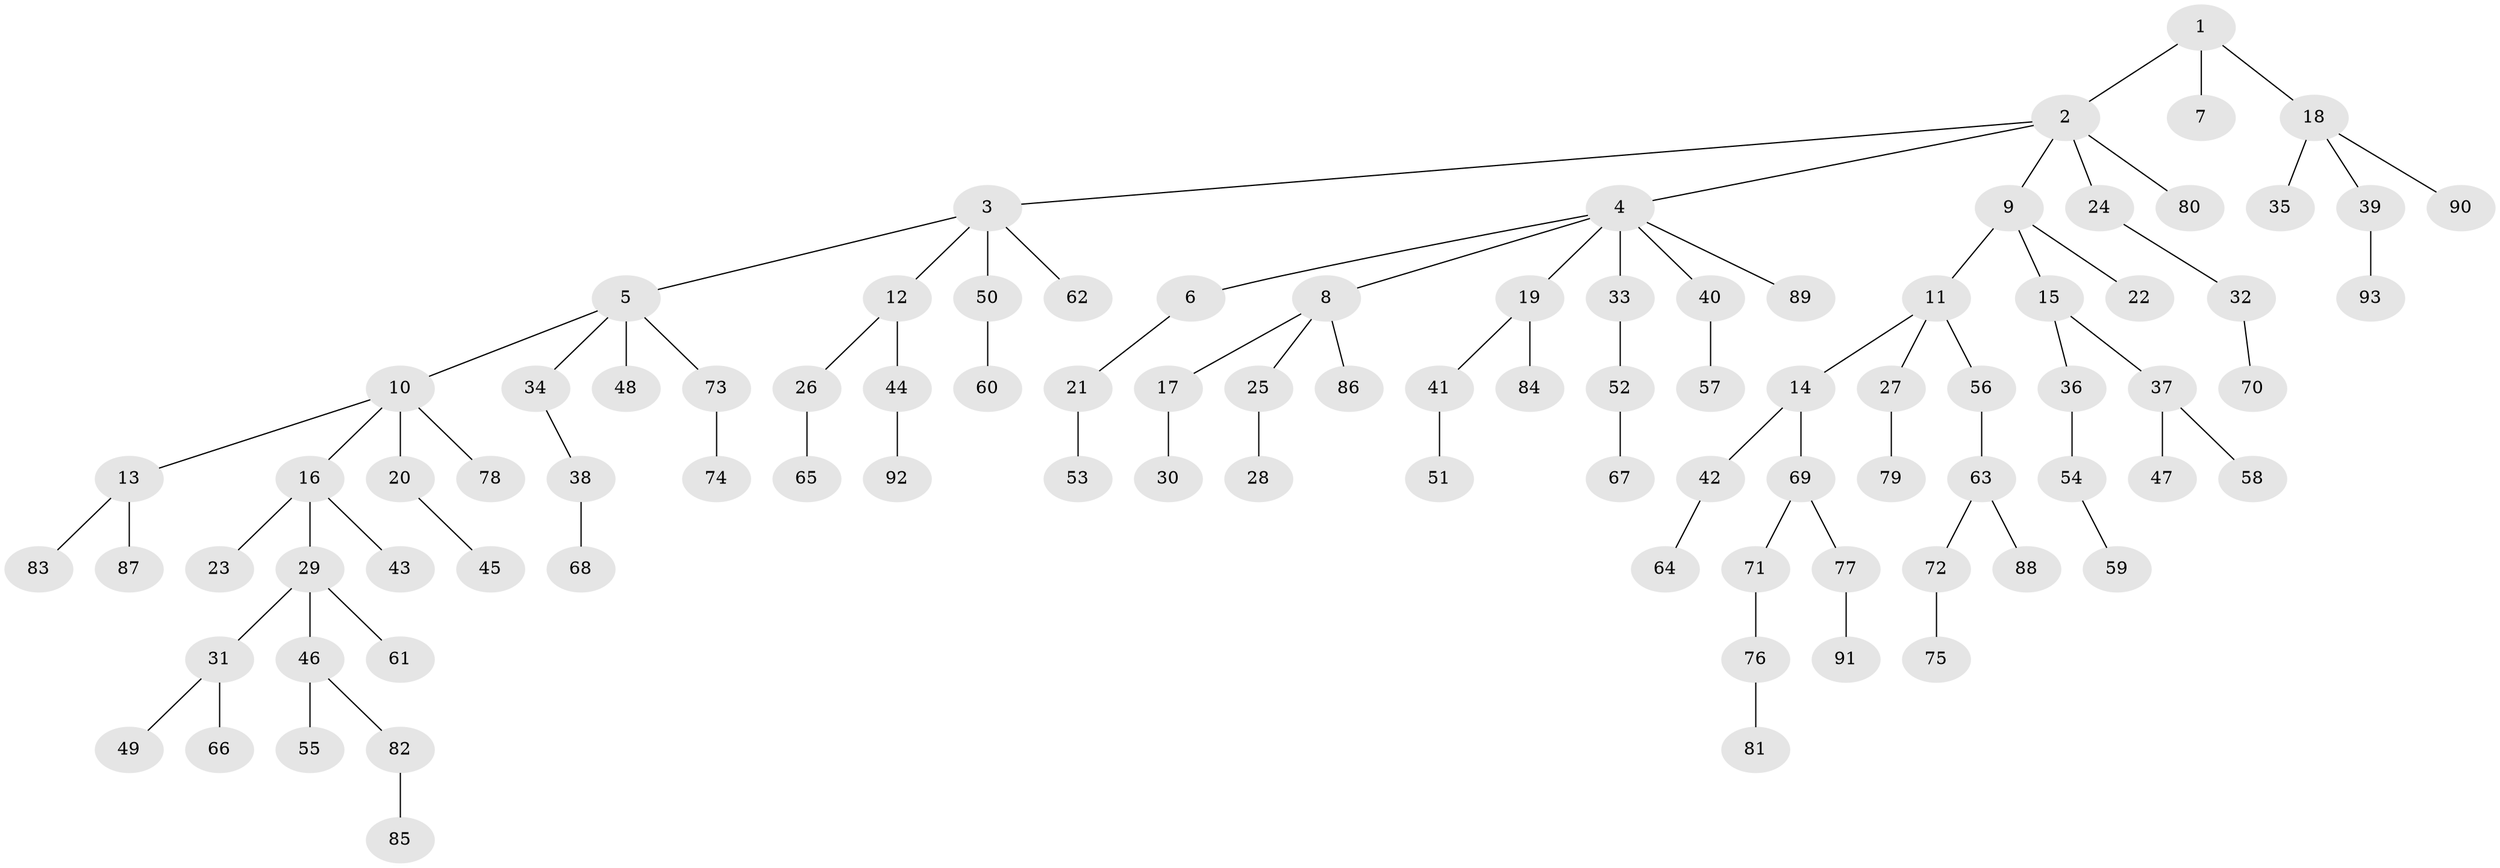 // coarse degree distribution, {2: 0.29850746268656714, 5: 0.014925373134328358, 4: 0.08955223880597014, 6: 0.014925373134328358, 3: 0.13432835820895522, 1: 0.44776119402985076}
// Generated by graph-tools (version 1.1) at 2025/51/03/04/25 22:51:37]
// undirected, 93 vertices, 92 edges
graph export_dot {
  node [color=gray90,style=filled];
  1;
  2;
  3;
  4;
  5;
  6;
  7;
  8;
  9;
  10;
  11;
  12;
  13;
  14;
  15;
  16;
  17;
  18;
  19;
  20;
  21;
  22;
  23;
  24;
  25;
  26;
  27;
  28;
  29;
  30;
  31;
  32;
  33;
  34;
  35;
  36;
  37;
  38;
  39;
  40;
  41;
  42;
  43;
  44;
  45;
  46;
  47;
  48;
  49;
  50;
  51;
  52;
  53;
  54;
  55;
  56;
  57;
  58;
  59;
  60;
  61;
  62;
  63;
  64;
  65;
  66;
  67;
  68;
  69;
  70;
  71;
  72;
  73;
  74;
  75;
  76;
  77;
  78;
  79;
  80;
  81;
  82;
  83;
  84;
  85;
  86;
  87;
  88;
  89;
  90;
  91;
  92;
  93;
  1 -- 2;
  1 -- 7;
  1 -- 18;
  2 -- 3;
  2 -- 4;
  2 -- 9;
  2 -- 24;
  2 -- 80;
  3 -- 5;
  3 -- 12;
  3 -- 50;
  3 -- 62;
  4 -- 6;
  4 -- 8;
  4 -- 19;
  4 -- 33;
  4 -- 40;
  4 -- 89;
  5 -- 10;
  5 -- 34;
  5 -- 48;
  5 -- 73;
  6 -- 21;
  8 -- 17;
  8 -- 25;
  8 -- 86;
  9 -- 11;
  9 -- 15;
  9 -- 22;
  10 -- 13;
  10 -- 16;
  10 -- 20;
  10 -- 78;
  11 -- 14;
  11 -- 27;
  11 -- 56;
  12 -- 26;
  12 -- 44;
  13 -- 83;
  13 -- 87;
  14 -- 42;
  14 -- 69;
  15 -- 36;
  15 -- 37;
  16 -- 23;
  16 -- 29;
  16 -- 43;
  17 -- 30;
  18 -- 35;
  18 -- 39;
  18 -- 90;
  19 -- 41;
  19 -- 84;
  20 -- 45;
  21 -- 53;
  24 -- 32;
  25 -- 28;
  26 -- 65;
  27 -- 79;
  29 -- 31;
  29 -- 46;
  29 -- 61;
  31 -- 49;
  31 -- 66;
  32 -- 70;
  33 -- 52;
  34 -- 38;
  36 -- 54;
  37 -- 47;
  37 -- 58;
  38 -- 68;
  39 -- 93;
  40 -- 57;
  41 -- 51;
  42 -- 64;
  44 -- 92;
  46 -- 55;
  46 -- 82;
  50 -- 60;
  52 -- 67;
  54 -- 59;
  56 -- 63;
  63 -- 72;
  63 -- 88;
  69 -- 71;
  69 -- 77;
  71 -- 76;
  72 -- 75;
  73 -- 74;
  76 -- 81;
  77 -- 91;
  82 -- 85;
}
